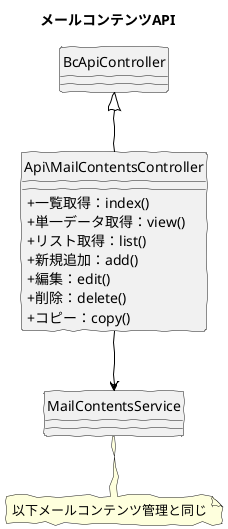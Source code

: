 @startuml
skinparam handwritten true
skinparam backgroundColor white
hide circle
skinparam classAttributeIconSize 0

title メールコンテンツAPI

class Api\MailContentsController {
  + 一覧取得：index()
  + 単一データ取得：view()
  + リスト取得：list()
  + 新規追加：add()
  + 編集：edit()
  + 削除：delete()
  + コピー：copy()
}

Api\MailContentsController -down[#Black]-> MailContentsService
Api\MailContentsController -up[#Black]-|> BcApiController

note "以下メールコンテンツ管理と同じ" as note
MailContentsService .. note

@enduml
